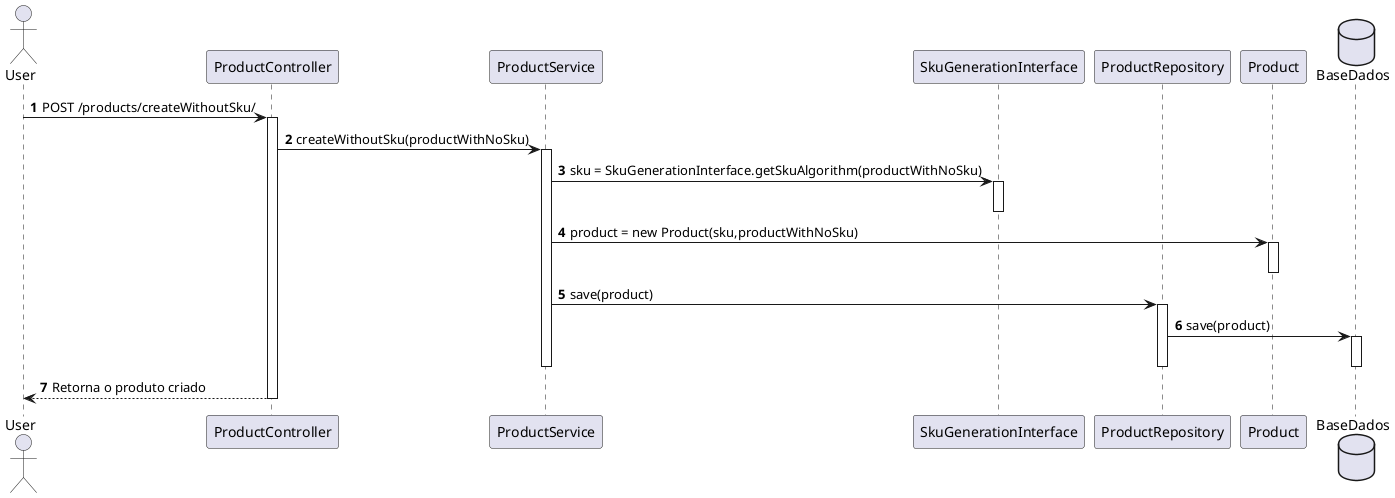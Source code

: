 @startuml
'https://plantuml.com/sequence-diagram

autonumber

actor User as USR
participant ProductController as CTRL
participant ProductService as SRV
participant SkuGenerationInterface as SKU
participant ProductRepository as REPO
participant Product as PRD
database BaseDados as DB

USR -> CTRL: POST /products/createWithoutSku/
activate CTRL
CTRL -> SRV: createWithoutSku(productWithNoSku)
activate SRV
SRV-> SKU: sku = SkuGenerationInterface.getSkuAlgorithm(productWithNoSku)
activate SKU
deactivate SKU
SRV-> PRD: product = new Product(sku,productWithNoSku)
activate PRD
deactivate PRD
SRV-> REPO: save(product)
activate REPO
REPO -> DB: save(product)
activate DB
deactivate DB
deactivate REPO
deactivate SRV
CTRL --> USR : Retorna o produto criado
deactivate CTRL

@enduml